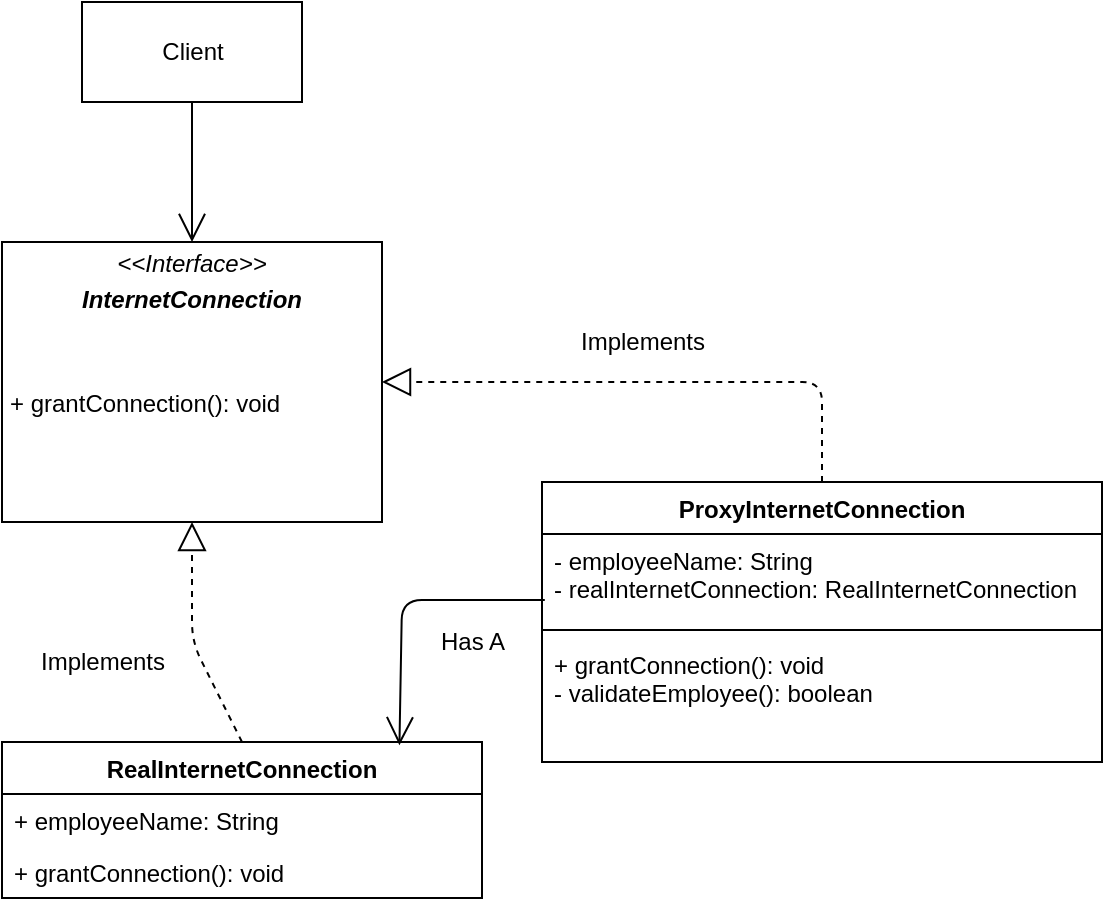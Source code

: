 <mxfile version="13.5.7" type="device"><diagram id="C5RBs43oDa-KdzZeNtuy" name="Page-1"><mxGraphModel dx="1008" dy="482" grid="1" gridSize="10" guides="1" tooltips="1" connect="1" arrows="1" fold="1" page="1" pageScale="1" pageWidth="827" pageHeight="1169" math="0" shadow="0"><root><mxCell id="WIyWlLk6GJQsqaUBKTNV-0"/><mxCell id="WIyWlLk6GJQsqaUBKTNV-1" parent="WIyWlLk6GJQsqaUBKTNV-0"/><mxCell id="AuxKS3ff8hvRgaIcmGSK-60" value="&lt;p style=&quot;margin: 0px ; margin-top: 4px ; text-align: center&quot;&gt;&lt;i&gt;&amp;lt;&amp;lt;Interface&amp;gt;&amp;gt;&lt;/i&gt;&lt;/p&gt;&lt;p style=&quot;margin: 0px ; margin-top: 4px ; text-align: center&quot;&gt;&lt;i&gt;&lt;b&gt;InternetConnection&lt;/b&gt;&lt;/i&gt;&lt;/p&gt;&lt;p style=&quot;margin: 0px ; margin-top: 4px ; text-align: center&quot;&gt;&lt;i&gt;&lt;b&gt;&lt;br&gt;&lt;/b&gt;&lt;/i&gt;&lt;/p&gt;&lt;p style=&quot;margin: 0px ; margin-top: 4px ; text-align: center&quot;&gt;&lt;i&gt;&lt;b&gt;&lt;br&gt;&lt;/b&gt;&lt;/i&gt;&lt;/p&gt;&lt;p style=&quot;margin: 0px ; margin-left: 4px&quot;&gt;+ grantConnection(): void&lt;br&gt;&lt;/p&gt;" style="verticalAlign=top;align=left;overflow=fill;fontSize=12;fontFamily=Helvetica;html=1;" parent="WIyWlLk6GJQsqaUBKTNV-1" vertex="1"><mxGeometry x="80" y="200" width="190" height="140" as="geometry"/></mxCell><mxCell id="AuxKS3ff8hvRgaIcmGSK-62" value="RealInternetConnection" style="swimlane;fontStyle=1;childLayout=stackLayout;horizontal=1;startSize=26;fillColor=none;horizontalStack=0;resizeParent=1;resizeParentMax=0;resizeLast=0;collapsible=1;marginBottom=0;" parent="WIyWlLk6GJQsqaUBKTNV-1" vertex="1"><mxGeometry x="80" y="450" width="240" height="78" as="geometry"/></mxCell><mxCell id="AuxKS3ff8hvRgaIcmGSK-63" value="+ employeeName: String" style="text;strokeColor=none;fillColor=none;align=left;verticalAlign=top;spacingLeft=4;spacingRight=4;overflow=hidden;rotatable=0;points=[[0,0.5],[1,0.5]];portConstraint=eastwest;" parent="AuxKS3ff8hvRgaIcmGSK-62" vertex="1"><mxGeometry y="26" width="240" height="26" as="geometry"/></mxCell><mxCell id="AuxKS3ff8hvRgaIcmGSK-64" value="+ grantConnection(): void" style="text;strokeColor=none;fillColor=none;align=left;verticalAlign=top;spacingLeft=4;spacingRight=4;overflow=hidden;rotatable=0;points=[[0,0.5],[1,0.5]];portConstraint=eastwest;" parent="AuxKS3ff8hvRgaIcmGSK-62" vertex="1"><mxGeometry y="52" width="240" height="26" as="geometry"/></mxCell><mxCell id="AuxKS3ff8hvRgaIcmGSK-82" value="" style="endArrow=block;dashed=1;endFill=0;endSize=12;html=1;exitX=0.5;exitY=0;exitDx=0;exitDy=0;entryX=0.5;entryY=1;entryDx=0;entryDy=0;" parent="WIyWlLk6GJQsqaUBKTNV-1" source="AuxKS3ff8hvRgaIcmGSK-62" target="AuxKS3ff8hvRgaIcmGSK-60" edge="1"><mxGeometry width="160" relative="1" as="geometry"><mxPoint x="480" y="340" as="sourcePoint"/><mxPoint x="640" y="340" as="targetPoint"/><Array as="points"><mxPoint x="175" y="400"/></Array></mxGeometry></mxCell><mxCell id="AuxKS3ff8hvRgaIcmGSK-86" value="Client" style="html=1;" parent="WIyWlLk6GJQsqaUBKTNV-1" vertex="1"><mxGeometry x="120" y="80" width="110" height="50" as="geometry"/></mxCell><mxCell id="AuxKS3ff8hvRgaIcmGSK-87" value="" style="endArrow=open;endFill=1;endSize=12;html=1;exitX=0.5;exitY=1;exitDx=0;exitDy=0;" parent="WIyWlLk6GJQsqaUBKTNV-1" source="AuxKS3ff8hvRgaIcmGSK-86" target="AuxKS3ff8hvRgaIcmGSK-60" edge="1"><mxGeometry width="160" relative="1" as="geometry"><mxPoint x="480" y="340" as="sourcePoint"/><mxPoint x="640" y="340" as="targetPoint"/></mxGeometry></mxCell><mxCell id="M-oAy62kH6z49EXQtcpE-0" value="Implements" style="text;html=1;align=center;verticalAlign=middle;resizable=0;points=[];autosize=1;" vertex="1" parent="WIyWlLk6GJQsqaUBKTNV-1"><mxGeometry x="90" y="400" width="80" height="20" as="geometry"/></mxCell><mxCell id="M-oAy62kH6z49EXQtcpE-5" value="ProxyInternetConnection" style="swimlane;fontStyle=1;align=center;verticalAlign=top;childLayout=stackLayout;horizontal=1;startSize=26;horizontalStack=0;resizeParent=1;resizeParentMax=0;resizeLast=0;collapsible=1;marginBottom=0;" vertex="1" parent="WIyWlLk6GJQsqaUBKTNV-1"><mxGeometry x="350" y="320" width="280" height="140" as="geometry"/></mxCell><mxCell id="M-oAy62kH6z49EXQtcpE-6" value="- employeeName: String&#10;- realInternetConnection: RealInternetConnection&#10;" style="text;strokeColor=none;fillColor=none;align=left;verticalAlign=top;spacingLeft=4;spacingRight=4;overflow=hidden;rotatable=0;points=[[0,0.5],[1,0.5]];portConstraint=eastwest;" vertex="1" parent="M-oAy62kH6z49EXQtcpE-5"><mxGeometry y="26" width="280" height="44" as="geometry"/></mxCell><mxCell id="M-oAy62kH6z49EXQtcpE-7" value="" style="line;strokeWidth=1;fillColor=none;align=left;verticalAlign=middle;spacingTop=-1;spacingLeft=3;spacingRight=3;rotatable=0;labelPosition=right;points=[];portConstraint=eastwest;" vertex="1" parent="M-oAy62kH6z49EXQtcpE-5"><mxGeometry y="70" width="280" height="8" as="geometry"/></mxCell><mxCell id="M-oAy62kH6z49EXQtcpE-8" value="+ grantConnection(): void&#10;- validateEmployee(): boolean" style="text;strokeColor=none;fillColor=none;align=left;verticalAlign=top;spacingLeft=4;spacingRight=4;overflow=hidden;rotatable=0;points=[[0,0.5],[1,0.5]];portConstraint=eastwest;" vertex="1" parent="M-oAy62kH6z49EXQtcpE-5"><mxGeometry y="78" width="280" height="62" as="geometry"/></mxCell><mxCell id="M-oAy62kH6z49EXQtcpE-9" value="" style="endArrow=block;dashed=1;endFill=0;endSize=12;html=1;exitX=0.5;exitY=0;exitDx=0;exitDy=0;entryX=1;entryY=0.5;entryDx=0;entryDy=0;" edge="1" parent="WIyWlLk6GJQsqaUBKTNV-1" source="M-oAy62kH6z49EXQtcpE-5" target="AuxKS3ff8hvRgaIcmGSK-60"><mxGeometry width="160" relative="1" as="geometry"><mxPoint x="210" y="460" as="sourcePoint"/><mxPoint x="185" y="350" as="targetPoint"/><Array as="points"><mxPoint x="490" y="270"/></Array></mxGeometry></mxCell><mxCell id="M-oAy62kH6z49EXQtcpE-10" value="Implements" style="text;html=1;align=center;verticalAlign=middle;resizable=0;points=[];autosize=1;" vertex="1" parent="WIyWlLk6GJQsqaUBKTNV-1"><mxGeometry x="360" y="240" width="80" height="20" as="geometry"/></mxCell><mxCell id="M-oAy62kH6z49EXQtcpE-11" value="" style="endArrow=open;endFill=1;endSize=12;html=1;exitX=0.005;exitY=0.75;exitDx=0;exitDy=0;exitPerimeter=0;entryX=0.828;entryY=0.021;entryDx=0;entryDy=0;entryPerimeter=0;" edge="1" parent="WIyWlLk6GJQsqaUBKTNV-1" source="M-oAy62kH6z49EXQtcpE-6" target="AuxKS3ff8hvRgaIcmGSK-62"><mxGeometry width="160" relative="1" as="geometry"><mxPoint x="340" y="450" as="sourcePoint"/><mxPoint x="500" y="450" as="targetPoint"/><Array as="points"><mxPoint x="280" y="379"/></Array></mxGeometry></mxCell><mxCell id="M-oAy62kH6z49EXQtcpE-12" value="Has A" style="text;html=1;align=center;verticalAlign=middle;resizable=0;points=[];autosize=1;" vertex="1" parent="WIyWlLk6GJQsqaUBKTNV-1"><mxGeometry x="290" y="390" width="50" height="20" as="geometry"/></mxCell></root></mxGraphModel></diagram></mxfile>
